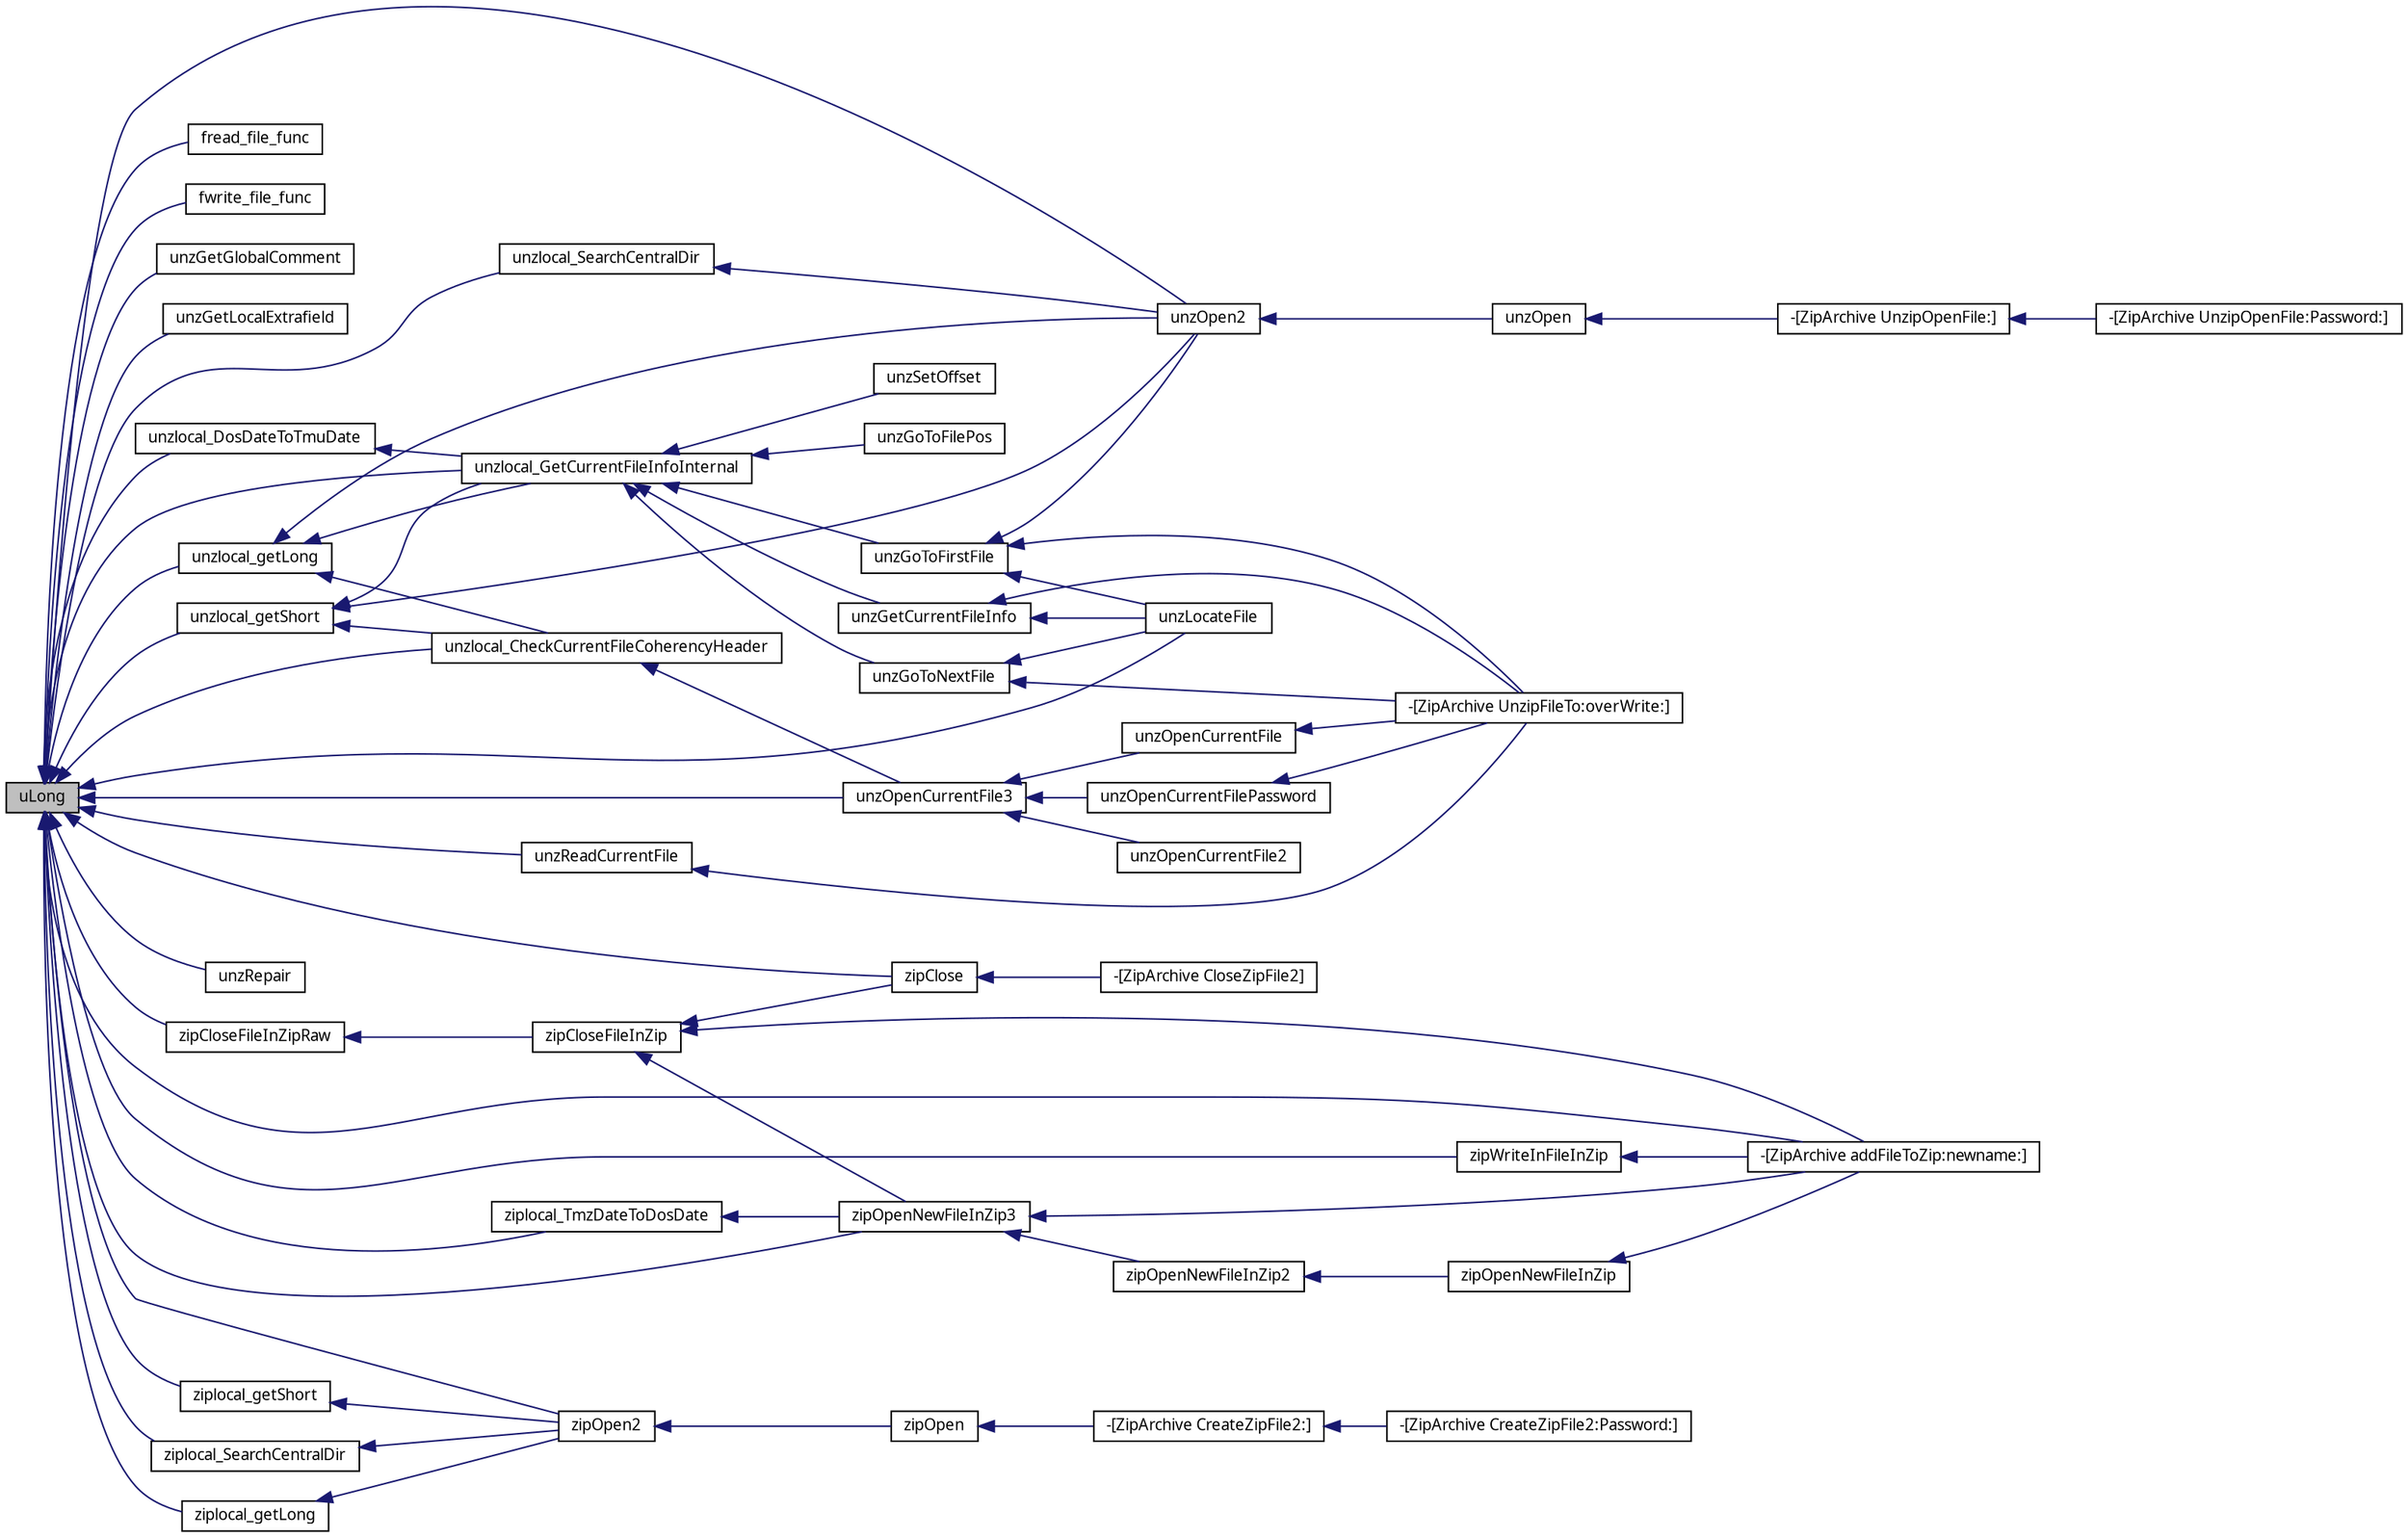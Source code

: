 digraph G
{
  edge [fontname="FreeSans.ttf",fontsize="10",labelfontname="FreeSans.ttf",labelfontsize="10"];
  node [fontname="FreeSans.ttf",fontsize="10",shape=record];
  rankdir=LR;
  Node1 [label="uLong",height=0.2,width=0.4,color="black", fillcolor="grey75", style="filled" fontcolor="black"];
  Node1 -> Node2 [dir=back,color="midnightblue",fontsize="10",style="solid",fontname="FreeSans.ttf"];
  Node2 [label="-[ZipArchive addFileToZip:newname:]",height=0.2,width=0.4,color="black", fillcolor="white", style="filled",URL="$interface_zip_archive.html#a170c8ef05dd74baa486e1e5569f56f21"];
  Node1 -> Node3 [dir=back,color="midnightblue",fontsize="10",style="solid",fontname="FreeSans.ttf"];
  Node3 [label="fread_file_func",height=0.2,width=0.4,color="black", fillcolor="white", style="filled",URL="$ioapi_8c.html#a8413758028f1cc3444993fb8be822696"];
  Node1 -> Node4 [dir=back,color="midnightblue",fontsize="10",style="solid",fontname="FreeSans.ttf"];
  Node4 [label="fwrite_file_func",height=0.2,width=0.4,color="black", fillcolor="white", style="filled",URL="$ioapi_8c.html#a1a5a1c0c57e77a7a8d2fb00a4f5a9a19"];
  Node1 -> Node5 [dir=back,color="midnightblue",fontsize="10",style="solid",fontname="FreeSans.ttf"];
  Node5 [label="unzGetGlobalComment",height=0.2,width=0.4,color="black", fillcolor="white", style="filled",URL="$unzip_8c.html#adc36ff0866254ca420c9cd9d7dccfa99"];
  Node1 -> Node6 [dir=back,color="midnightblue",fontsize="10",style="solid",fontname="FreeSans.ttf"];
  Node6 [label="unzGetLocalExtrafield",height=0.2,width=0.4,color="black", fillcolor="white", style="filled",URL="$unzip_8c.html#a012cad9a0262291930ec7e34cd7c5bea"];
  Node1 -> Node7 [dir=back,color="midnightblue",fontsize="10",style="solid",fontname="FreeSans.ttf"];
  Node7 [label="unzlocal_CheckCurrentFileCoherencyHeader",height=0.2,width=0.4,color="black", fillcolor="white", style="filled",URL="$unzip_8c.html#ae29f32a517b1bf71b222191636739fa6"];
  Node7 -> Node8 [dir=back,color="midnightblue",fontsize="10",style="solid",fontname="FreeSans.ttf"];
  Node8 [label="unzOpenCurrentFile3",height=0.2,width=0.4,color="black", fillcolor="white", style="filled",URL="$unzip_8c.html#a5eb86267fb9a5e4f52a123df606b2af5"];
  Node8 -> Node9 [dir=back,color="midnightblue",fontsize="10",style="solid",fontname="FreeSans.ttf"];
  Node9 [label="unzOpenCurrentFile",height=0.2,width=0.4,color="black", fillcolor="white", style="filled",URL="$unzip_8c.html#a65deebb4ecb3ba110c343c21a4cd9a75"];
  Node9 -> Node10 [dir=back,color="midnightblue",fontsize="10",style="solid",fontname="FreeSans.ttf"];
  Node10 [label="-[ZipArchive UnzipFileTo:overWrite:]",height=0.2,width=0.4,color="black", fillcolor="white", style="filled",URL="$interface_zip_archive.html#ad79876ed74b33c3878575e223b7dcd92"];
  Node8 -> Node11 [dir=back,color="midnightblue",fontsize="10",style="solid",fontname="FreeSans.ttf"];
  Node11 [label="unzOpenCurrentFile2",height=0.2,width=0.4,color="black", fillcolor="white", style="filled",URL="$unzip_8c.html#a5881cddc4d4941ff604508ee4a564c25"];
  Node8 -> Node12 [dir=back,color="midnightblue",fontsize="10",style="solid",fontname="FreeSans.ttf"];
  Node12 [label="unzOpenCurrentFilePassword",height=0.2,width=0.4,color="black", fillcolor="white", style="filled",URL="$unzip_8c.html#a0c26b010e6cf7e58cd558426f280fa98"];
  Node12 -> Node10 [dir=back,color="midnightblue",fontsize="10",style="solid",fontname="FreeSans.ttf"];
  Node1 -> Node13 [dir=back,color="midnightblue",fontsize="10",style="solid",fontname="FreeSans.ttf"];
  Node13 [label="unzlocal_DosDateToTmuDate",height=0.2,width=0.4,color="black", fillcolor="white", style="filled",URL="$unzip_8c.html#aef5be704f689c792449ab4a95846e9cb"];
  Node13 -> Node14 [dir=back,color="midnightblue",fontsize="10",style="solid",fontname="FreeSans.ttf"];
  Node14 [label="unzlocal_GetCurrentFileInfoInternal",height=0.2,width=0.4,color="black", fillcolor="white", style="filled",URL="$unzip_8c.html#a63347eee791bfbd6f1c65ade6d487cf6"];
  Node14 -> Node15 [dir=back,color="midnightblue",fontsize="10",style="solid",fontname="FreeSans.ttf"];
  Node15 [label="unzGetCurrentFileInfo",height=0.2,width=0.4,color="black", fillcolor="white", style="filled",URL="$unzip_8c.html#ac99166540260b60340f4787af0a90029"];
  Node15 -> Node10 [dir=back,color="midnightblue",fontsize="10",style="solid",fontname="FreeSans.ttf"];
  Node15 -> Node16 [dir=back,color="midnightblue",fontsize="10",style="solid",fontname="FreeSans.ttf"];
  Node16 [label="unzLocateFile",height=0.2,width=0.4,color="black", fillcolor="white", style="filled",URL="$unzip_8c.html#a22730edef5a8a98b367bb30a0d619608"];
  Node14 -> Node17 [dir=back,color="midnightblue",fontsize="10",style="solid",fontname="FreeSans.ttf"];
  Node17 [label="unzGoToFilePos",height=0.2,width=0.4,color="black", fillcolor="white", style="filled",URL="$unzip_8h.html#a67559097ba938e4e85257da3fc6d827d"];
  Node14 -> Node18 [dir=back,color="midnightblue",fontsize="10",style="solid",fontname="FreeSans.ttf"];
  Node18 [label="unzGoToFirstFile",height=0.2,width=0.4,color="black", fillcolor="white", style="filled",URL="$unzip_8c.html#a54821c0b6da683800164a56f2ae14f33"];
  Node18 -> Node10 [dir=back,color="midnightblue",fontsize="10",style="solid",fontname="FreeSans.ttf"];
  Node18 -> Node16 [dir=back,color="midnightblue",fontsize="10",style="solid",fontname="FreeSans.ttf"];
  Node18 -> Node19 [dir=back,color="midnightblue",fontsize="10",style="solid",fontname="FreeSans.ttf"];
  Node19 [label="unzOpen2",height=0.2,width=0.4,color="black", fillcolor="white", style="filled",URL="$unzip_8c.html#a899fa69e894354e48aab8869e13fd396"];
  Node19 -> Node20 [dir=back,color="midnightblue",fontsize="10",style="solid",fontname="FreeSans.ttf"];
  Node20 [label="unzOpen",height=0.2,width=0.4,color="black", fillcolor="white", style="filled",URL="$unzip_8c.html#a614a4ee72e9055e5657d28487c2a7936"];
  Node20 -> Node21 [dir=back,color="midnightblue",fontsize="10",style="solid",fontname="FreeSans.ttf"];
  Node21 [label="-[ZipArchive UnzipOpenFile:]",height=0.2,width=0.4,color="black", fillcolor="white", style="filled",URL="$interface_zip_archive.html#aa4f284add191dc8f72575e393ff27c20"];
  Node21 -> Node22 [dir=back,color="midnightblue",fontsize="10",style="solid",fontname="FreeSans.ttf"];
  Node22 [label="-[ZipArchive UnzipOpenFile:Password:]",height=0.2,width=0.4,color="black", fillcolor="white", style="filled",URL="$interface_zip_archive.html#a0e1d98b7cbb21c7282009fb461a72122"];
  Node14 -> Node23 [dir=back,color="midnightblue",fontsize="10",style="solid",fontname="FreeSans.ttf"];
  Node23 [label="unzGoToNextFile",height=0.2,width=0.4,color="black", fillcolor="white", style="filled",URL="$unzip_8c.html#acb457ebeaee7cb850c11a4a3d4b58201"];
  Node23 -> Node10 [dir=back,color="midnightblue",fontsize="10",style="solid",fontname="FreeSans.ttf"];
  Node23 -> Node16 [dir=back,color="midnightblue",fontsize="10",style="solid",fontname="FreeSans.ttf"];
  Node14 -> Node24 [dir=back,color="midnightblue",fontsize="10",style="solid",fontname="FreeSans.ttf"];
  Node24 [label="unzSetOffset",height=0.2,width=0.4,color="black", fillcolor="white", style="filled",URL="$unzip_8h.html#a12c4062aa3dae4cddf7527c3caf8c519"];
  Node1 -> Node14 [dir=back,color="midnightblue",fontsize="10",style="solid",fontname="FreeSans.ttf"];
  Node1 -> Node25 [dir=back,color="midnightblue",fontsize="10",style="solid",fontname="FreeSans.ttf"];
  Node25 [label="unzlocal_getLong",height=0.2,width=0.4,color="black", fillcolor="white", style="filled",URL="$unzip_8c.html#ad740080523b619b0894978d00da8643e"];
  Node25 -> Node7 [dir=back,color="midnightblue",fontsize="10",style="solid",fontname="FreeSans.ttf"];
  Node25 -> Node14 [dir=back,color="midnightblue",fontsize="10",style="solid",fontname="FreeSans.ttf"];
  Node25 -> Node19 [dir=back,color="midnightblue",fontsize="10",style="solid",fontname="FreeSans.ttf"];
  Node1 -> Node26 [dir=back,color="midnightblue",fontsize="10",style="solid",fontname="FreeSans.ttf"];
  Node26 [label="unzlocal_getShort",height=0.2,width=0.4,color="black", fillcolor="white", style="filled",URL="$unzip_8c.html#ab98398d33871b77b25d86b1e0d0d8322"];
  Node26 -> Node7 [dir=back,color="midnightblue",fontsize="10",style="solid",fontname="FreeSans.ttf"];
  Node26 -> Node14 [dir=back,color="midnightblue",fontsize="10",style="solid",fontname="FreeSans.ttf"];
  Node26 -> Node19 [dir=back,color="midnightblue",fontsize="10",style="solid",fontname="FreeSans.ttf"];
  Node1 -> Node27 [dir=back,color="midnightblue",fontsize="10",style="solid",fontname="FreeSans.ttf"];
  Node27 [label="unzlocal_SearchCentralDir",height=0.2,width=0.4,color="black", fillcolor="white", style="filled",URL="$unzip_8c.html#a1ef6f8faed35b91243d1057fc8474c42"];
  Node27 -> Node19 [dir=back,color="midnightblue",fontsize="10",style="solid",fontname="FreeSans.ttf"];
  Node1 -> Node16 [dir=back,color="midnightblue",fontsize="10",style="solid",fontname="FreeSans.ttf"];
  Node1 -> Node19 [dir=back,color="midnightblue",fontsize="10",style="solid",fontname="FreeSans.ttf"];
  Node1 -> Node8 [dir=back,color="midnightblue",fontsize="10",style="solid",fontname="FreeSans.ttf"];
  Node1 -> Node28 [dir=back,color="midnightblue",fontsize="10",style="solid",fontname="FreeSans.ttf"];
  Node28 [label="unzReadCurrentFile",height=0.2,width=0.4,color="black", fillcolor="white", style="filled",URL="$unzip_8c.html#a782029e380dc5ab5dab00361c9c14f58"];
  Node28 -> Node10 [dir=back,color="midnightblue",fontsize="10",style="solid",fontname="FreeSans.ttf"];
  Node1 -> Node29 [dir=back,color="midnightblue",fontsize="10",style="solid",fontname="FreeSans.ttf"];
  Node29 [label="unzRepair",height=0.2,width=0.4,color="black", fillcolor="white", style="filled",URL="$mztools_8c.html#aa4d6ad280a8dc9fe1af55c1a32b81c7d"];
  Node1 -> Node30 [dir=back,color="midnightblue",fontsize="10",style="solid",fontname="FreeSans.ttf"];
  Node30 [label="zipClose",height=0.2,width=0.4,color="black", fillcolor="white", style="filled",URL="$zip_8c.html#a4fda7a41fa2f57d105ffc7d1cbcf53cc"];
  Node30 -> Node31 [dir=back,color="midnightblue",fontsize="10",style="solid",fontname="FreeSans.ttf"];
  Node31 [label="-[ZipArchive CloseZipFile2]",height=0.2,width=0.4,color="black", fillcolor="white", style="filled",URL="$interface_zip_archive.html#a94f65b610c1e6b225c1df35adfa7a47b"];
  Node1 -> Node32 [dir=back,color="midnightblue",fontsize="10",style="solid",fontname="FreeSans.ttf"];
  Node32 [label="zipCloseFileInZipRaw",height=0.2,width=0.4,color="black", fillcolor="white", style="filled",URL="$zip_8c.html#a43fe6f36cef62c7f34c0fdb4c8288b87"];
  Node32 -> Node33 [dir=back,color="midnightblue",fontsize="10",style="solid",fontname="FreeSans.ttf"];
  Node33 [label="zipCloseFileInZip",height=0.2,width=0.4,color="black", fillcolor="white", style="filled",URL="$zip_8c.html#ae470f753aef4cffe4f77a5ec2bcfbde1"];
  Node33 -> Node2 [dir=back,color="midnightblue",fontsize="10",style="solid",fontname="FreeSans.ttf"];
  Node33 -> Node30 [dir=back,color="midnightblue",fontsize="10",style="solid",fontname="FreeSans.ttf"];
  Node33 -> Node34 [dir=back,color="midnightblue",fontsize="10",style="solid",fontname="FreeSans.ttf"];
  Node34 [label="zipOpenNewFileInZip3",height=0.2,width=0.4,color="black", fillcolor="white", style="filled",URL="$zip_8c.html#a6b17cc2fa173054a156218befe2b31f5"];
  Node34 -> Node2 [dir=back,color="midnightblue",fontsize="10",style="solid",fontname="FreeSans.ttf"];
  Node34 -> Node35 [dir=back,color="midnightblue",fontsize="10",style="solid",fontname="FreeSans.ttf"];
  Node35 [label="zipOpenNewFileInZip2",height=0.2,width=0.4,color="black", fillcolor="white", style="filled",URL="$zip_8c.html#ae3c822f7ddf7c351e7a6c633ed1590d4"];
  Node35 -> Node36 [dir=back,color="midnightblue",fontsize="10",style="solid",fontname="FreeSans.ttf"];
  Node36 [label="zipOpenNewFileInZip",height=0.2,width=0.4,color="black", fillcolor="white", style="filled",URL="$zip_8c.html#a14cf664b19f00f41f6865a7c3173e973"];
  Node36 -> Node2 [dir=back,color="midnightblue",fontsize="10",style="solid",fontname="FreeSans.ttf"];
  Node1 -> Node37 [dir=back,color="midnightblue",fontsize="10",style="solid",fontname="FreeSans.ttf"];
  Node37 [label="ziplocal_getLong",height=0.2,width=0.4,color="black", fillcolor="white", style="filled",URL="$zip_8c.html#a6bb96bf76fc9e8af6ad80c5f5585e89d"];
  Node37 -> Node38 [dir=back,color="midnightblue",fontsize="10",style="solid",fontname="FreeSans.ttf"];
  Node38 [label="zipOpen2",height=0.2,width=0.4,color="black", fillcolor="white", style="filled",URL="$zip_8c.html#a1e81b9e717c86e8c7ef8914534cd83e1"];
  Node38 -> Node39 [dir=back,color="midnightblue",fontsize="10",style="solid",fontname="FreeSans.ttf"];
  Node39 [label="zipOpen",height=0.2,width=0.4,color="black", fillcolor="white", style="filled",URL="$zip_8c.html#a0fdf7997a92da1a0e3e0ec4fc270494c"];
  Node39 -> Node40 [dir=back,color="midnightblue",fontsize="10",style="solid",fontname="FreeSans.ttf"];
  Node40 [label="-[ZipArchive CreateZipFile2:]",height=0.2,width=0.4,color="black", fillcolor="white", style="filled",URL="$interface_zip_archive.html#a70358b00d370617ce3102d40e6102e92"];
  Node40 -> Node41 [dir=back,color="midnightblue",fontsize="10",style="solid",fontname="FreeSans.ttf"];
  Node41 [label="-[ZipArchive CreateZipFile2:Password:]",height=0.2,width=0.4,color="black", fillcolor="white", style="filled",URL="$interface_zip_archive.html#a74d2947f6a62a240c8f42f0a0dfc9233"];
  Node1 -> Node42 [dir=back,color="midnightblue",fontsize="10",style="solid",fontname="FreeSans.ttf"];
  Node42 [label="ziplocal_getShort",height=0.2,width=0.4,color="black", fillcolor="white", style="filled",URL="$zip_8c.html#ac1d0eaea6f45e086e00b8ef00cef53cf"];
  Node42 -> Node38 [dir=back,color="midnightblue",fontsize="10",style="solid",fontname="FreeSans.ttf"];
  Node1 -> Node43 [dir=back,color="midnightblue",fontsize="10",style="solid",fontname="FreeSans.ttf"];
  Node43 [label="ziplocal_SearchCentralDir",height=0.2,width=0.4,color="black", fillcolor="white", style="filled",URL="$zip_8c.html#ac159dd6d503fa01c50ae69eda9e52c90"];
  Node43 -> Node38 [dir=back,color="midnightblue",fontsize="10",style="solid",fontname="FreeSans.ttf"];
  Node1 -> Node44 [dir=back,color="midnightblue",fontsize="10",style="solid",fontname="FreeSans.ttf"];
  Node44 [label="ziplocal_TmzDateToDosDate",height=0.2,width=0.4,color="black", fillcolor="white", style="filled",URL="$zip_8c.html#ade96cb6f6a8e958347d2416c6825296c"];
  Node44 -> Node34 [dir=back,color="midnightblue",fontsize="10",style="solid",fontname="FreeSans.ttf"];
  Node1 -> Node38 [dir=back,color="midnightblue",fontsize="10",style="solid",fontname="FreeSans.ttf"];
  Node1 -> Node34 [dir=back,color="midnightblue",fontsize="10",style="solid",fontname="FreeSans.ttf"];
  Node1 -> Node45 [dir=back,color="midnightblue",fontsize="10",style="solid",fontname="FreeSans.ttf"];
  Node45 [label="zipWriteInFileInZip",height=0.2,width=0.4,color="black", fillcolor="white", style="filled",URL="$zip_8c.html#aaffa2f0481089a2d4ddcef60132687ae"];
  Node45 -> Node2 [dir=back,color="midnightblue",fontsize="10",style="solid",fontname="FreeSans.ttf"];
}
